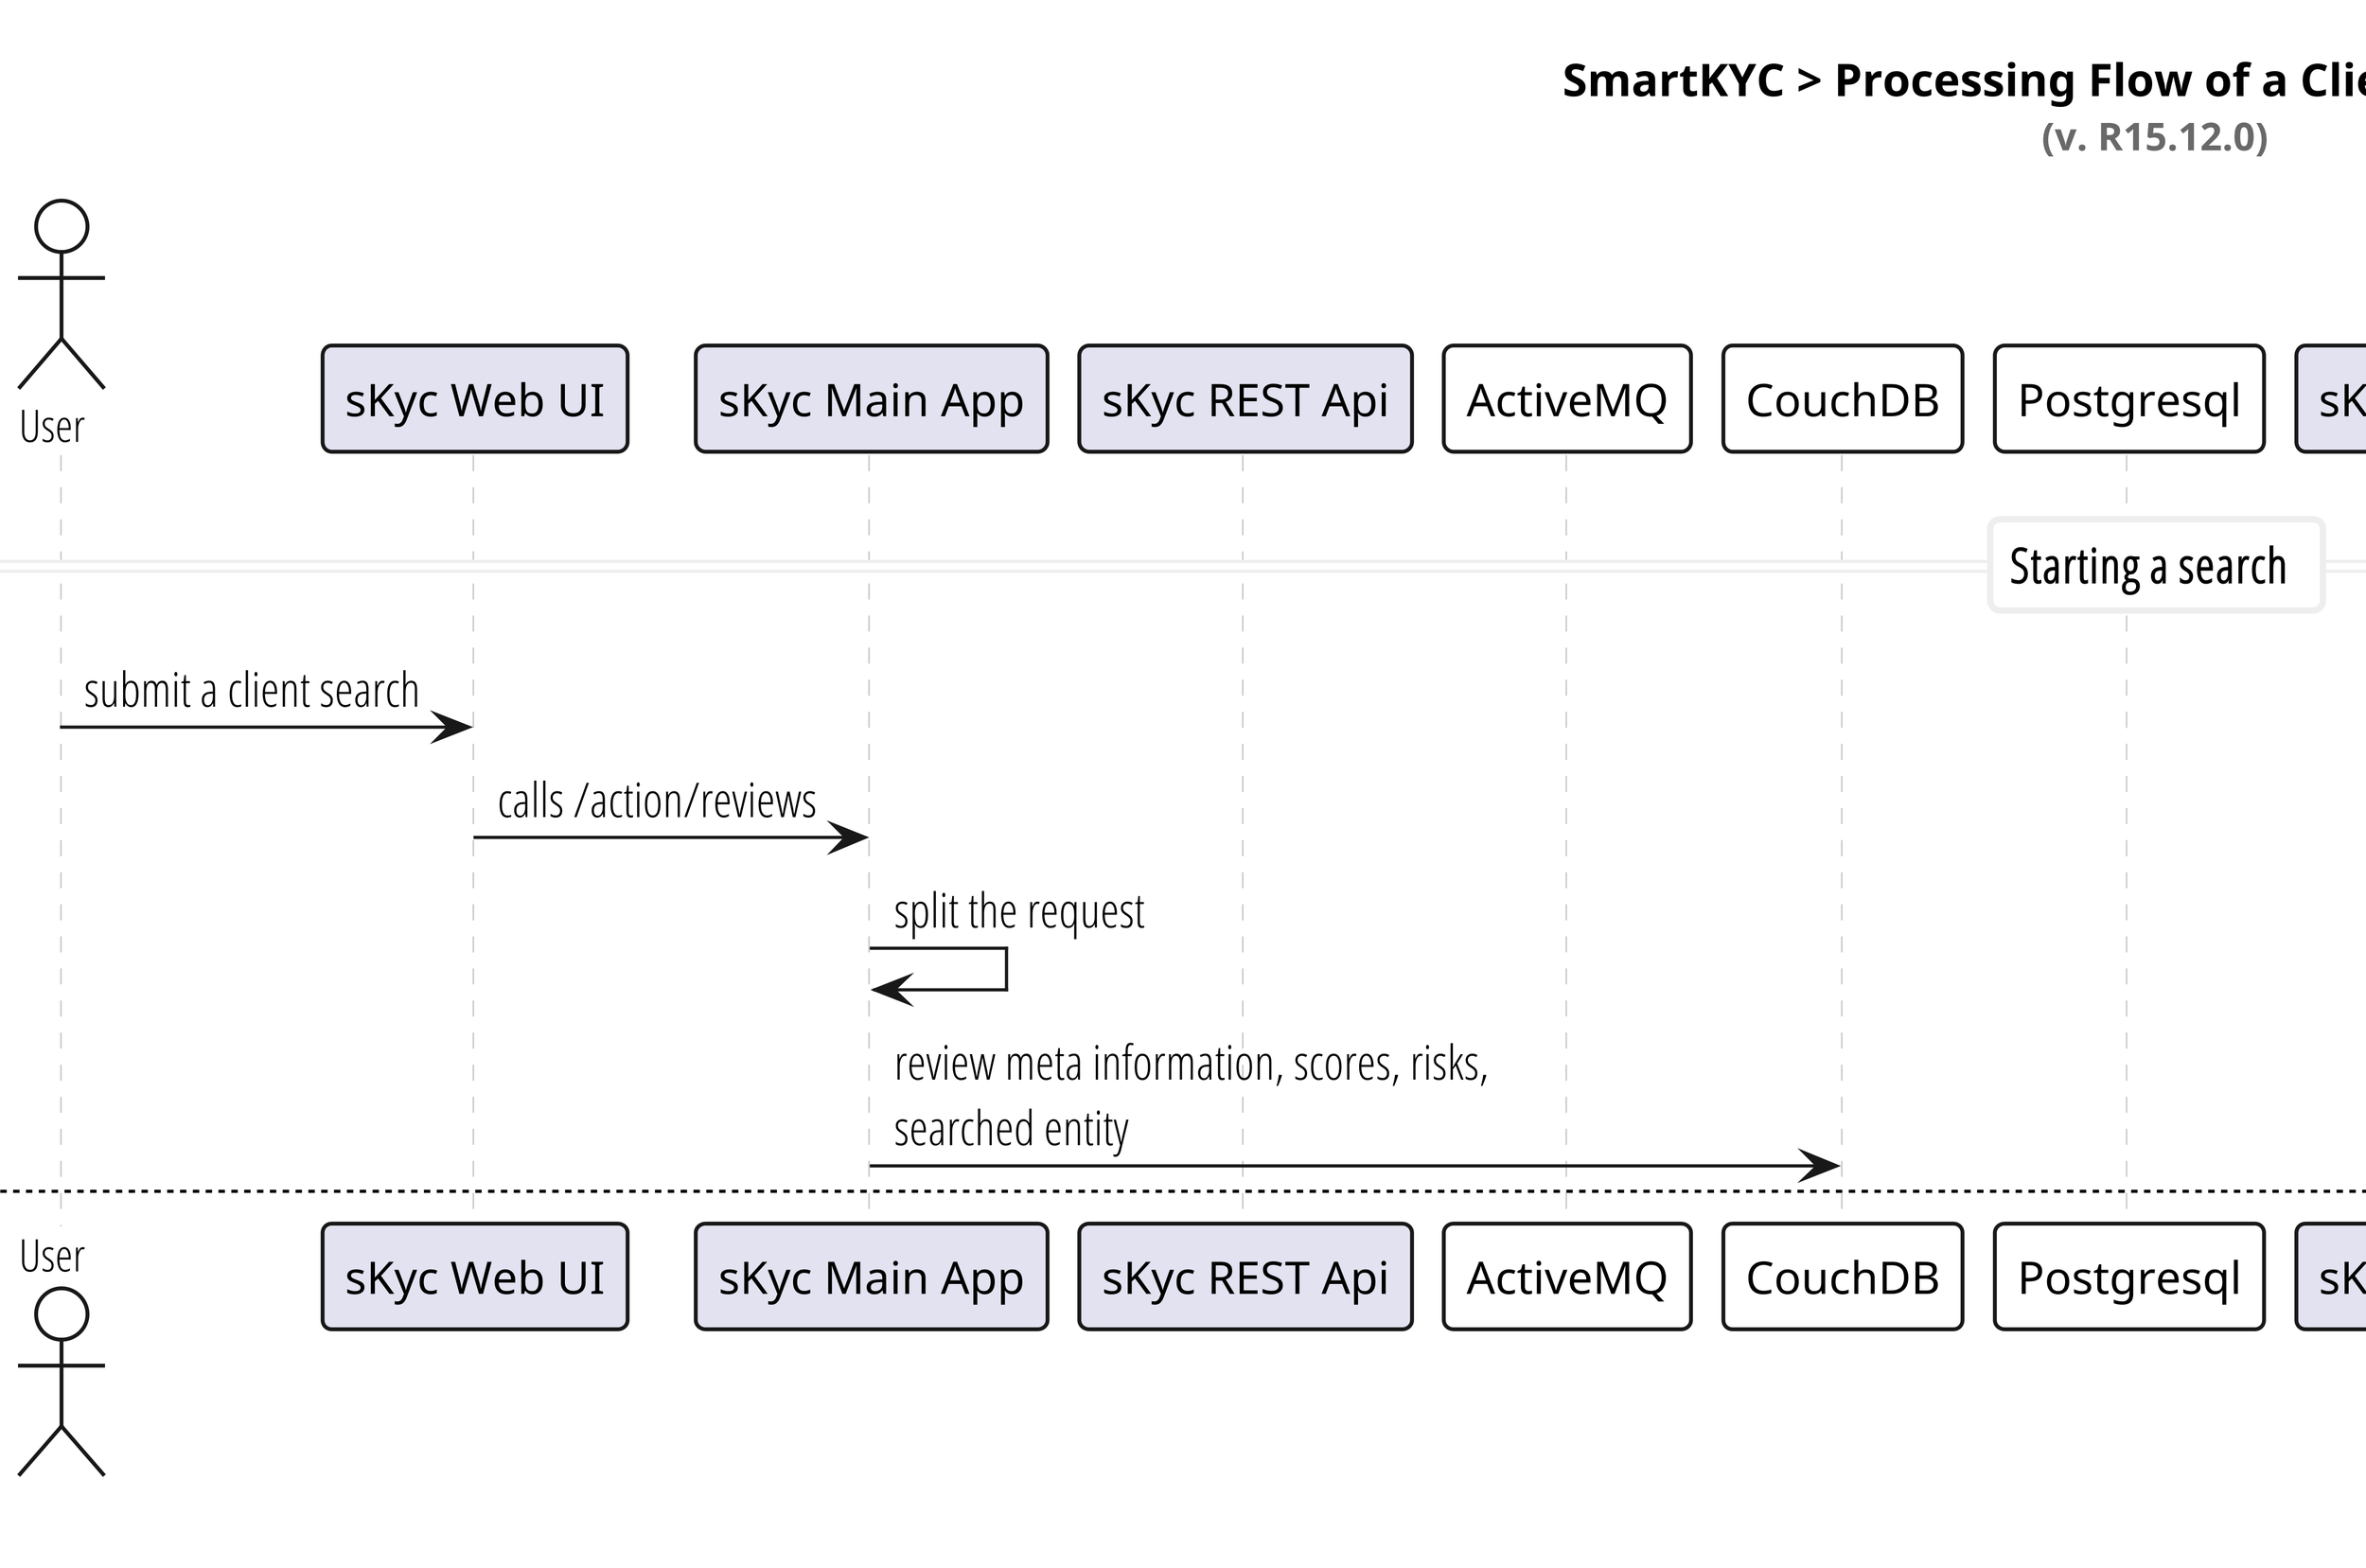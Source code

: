 @startuml

skinparam dpi 600
scale 1200*1800

skinparam roundCorner 6
skinparam shadowing false
skinparam interface {
  backgroundColor WhiteSmoke
}
skinparam actor {
  FontName Open Sans Condensed Light
  FontSize 14
}
skinparam arrow {
  FontName Open Sans Condensed Light
  FontSize 15
}
skinparam note {
  FontName Open Sans Condensed Light
  FontSize 13
  BorderColor #bbb
}
skinparam footer {
  FontName Open Sans Condensed Light
  FontSize 14
  FontColor DimGrey
}
skinparam sequence {
  actorBorderThickness 1.2
  participantBorderThickness 1.2
  LifeLineBorderColor #ccc
  ParticipantFontName Avenir Next Condensed
  DividerBorderColor #eee
  DividerBackgroundColor #fff
  DividerFontName Open Sans Condensed Light
  DividerFontSize 15
  DividerFontStyle Light
  TitleFontName Open Sans Condensed Light
  TitleFontStyle Light
  TitleFontSize 17
}

actor "User" as user #fff
participant "sKyc Web UI" as ui
participant "sKyc Main App" as main
participant "sKyc REST Api" as api

participant "ActiveMQ" as mq #fff
participant "CouchDB" as couch #fff
participant "Postgresql" as psql #fff
participant "sKYC Exp Worker" as exp
participant "World Check One Consumer" as wcoc #FAF8FF

participant "Proxy" as proxy #fef
participant "World Check One Api" as wcoa #fef




title
SmartKYC > Processing Flow of a Client Search action
<font color="DimGrey" size="12">(v. R15.12.0)</font>
endtitle


== <b>Starting a search</b> ==

user -> ui: submit a client search
ui -> main: calls /action/reviews
main -> main: split the request
main -> couch: review meta information, scores, risks, \nsearched entity


newpage

== <b>World Check One</b> ==

main -> mq: put message for Exp
mq -> exp: get message
exp -> wcoc: send query for World Check One
wcoc -> proxy: Send query to\nWorld Check One Api \n.../cases/screeningRequest
proxy -> wcoa: Forward the query to\nWorld Check One Api
wcoa -> proxy: Response from\nWorld Check One Api
proxy -> wcoc: Forward the response\nfrom World Check One Api
wcoc -> wcoc: sorting and\nscoring the matches

wcoc -> proxy: Send query for details for\neach of highest scoring matches\n.../reference/profile/<entityId>
proxy -> wcoa: Forward the query to\nWorld Check One Api
wcoa -> proxy: Response from\nWorld Check One Api
proxy -> wcoc: Forward the response\nfrom World Check One Api
wcoc -> wcoc: Filtering and\n re-scoring the matches

wcoc -> mq: put message for Exp\n(search results)
main -> mq: get message (results)
main -> psql: store the results
main -> couch: update search status (close a task)
main -> ui: update search status

|||

footer

endfooter

@endumlwho